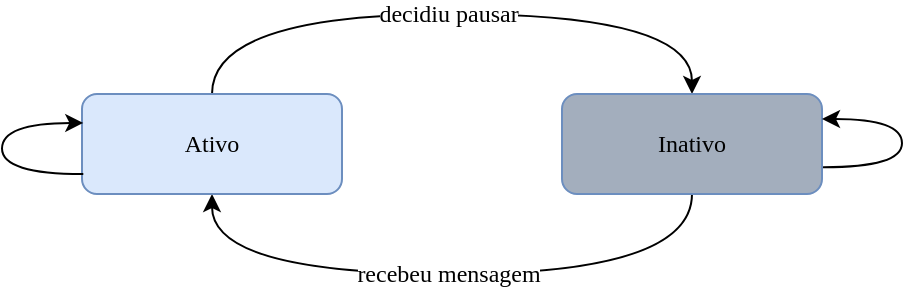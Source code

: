 <mxfile version="12.3.3" type="device" pages="1"><diagram id="Gxy2rJXkRzNFlubr8Fee" name="Page-1"><mxGraphModel dx="545" dy="287" grid="1" gridSize="10" guides="1" tooltips="1" connect="1" arrows="1" fold="1" page="1" pageScale="1" pageWidth="827" pageHeight="1169" math="0" shadow="0" extFonts="Computer Modern^https://fonts.googleapis.com/css?family=Computer+Modern"><root><mxCell id="0"/><mxCell id="1" parent="0"/><mxCell id="bqAf3tBfnoz4MGIUv0Vh-8" style="edgeStyle=orthogonalEdgeStyle;curved=1;rounded=0;orthogonalLoop=1;jettySize=auto;html=1;entryX=0.5;entryY=0;entryDx=0;entryDy=0;fontFamily=Computer Modern;exitX=0.5;exitY=0;exitDx=0;exitDy=0;" edge="1" parent="1" source="bqAf3tBfnoz4MGIUv0Vh-1" target="bqAf3tBfnoz4MGIUv0Vh-2"><mxGeometry relative="1" as="geometry"><Array as="points"><mxPoint x="295" y="90"/><mxPoint x="535" y="90"/></Array></mxGeometry></mxCell><mxCell id="bqAf3tBfnoz4MGIUv0Vh-10" value="decidiu pausar" style="text;html=1;align=center;verticalAlign=middle;resizable=0;points=[];;labelBackgroundColor=#ffffff;fontFamily=Computer Modern;" vertex="1" connectable="0" parent="bqAf3tBfnoz4MGIUv0Vh-8"><mxGeometry x="0.054" y="1" relative="1" as="geometry"><mxPoint x="-10.5" y="1" as="offset"/></mxGeometry></mxCell><mxCell id="bqAf3tBfnoz4MGIUv0Vh-11" style="edgeStyle=orthogonalEdgeStyle;curved=1;rounded=0;orthogonalLoop=1;jettySize=auto;html=1;entryX=0.5;entryY=1;entryDx=0;entryDy=0;fontFamily=Computer Modern;exitX=0.5;exitY=1;exitDx=0;exitDy=0;startArrow=classic;startFill=1;endArrow=none;endFill=0;" edge="1" parent="1" source="bqAf3tBfnoz4MGIUv0Vh-1" target="bqAf3tBfnoz4MGIUv0Vh-2"><mxGeometry relative="1" as="geometry"><Array as="points"><mxPoint x="295" y="220"/><mxPoint x="535" y="220"/></Array></mxGeometry></mxCell><mxCell id="bqAf3tBfnoz4MGIUv0Vh-12" value="recebeu mensagem" style="text;html=1;align=center;verticalAlign=middle;resizable=0;points=[];;labelBackgroundColor=#ffffff;fontFamily=Computer Modern;" vertex="1" connectable="0" parent="bqAf3tBfnoz4MGIUv0Vh-11"><mxGeometry x="-0.028" relative="1" as="geometry"><mxPoint x="2.5" as="offset"/></mxGeometry></mxCell><mxCell id="bqAf3tBfnoz4MGIUv0Vh-1" value="Ativo" style="rounded=1;whiteSpace=wrap;html=1;fontFamily=Computer Modern;fillColor=#dae8fc;strokeColor=#6c8ebf;" vertex="1" parent="1"><mxGeometry x="230" y="130" width="130" height="50" as="geometry"/></mxCell><mxCell id="bqAf3tBfnoz4MGIUv0Vh-2" value="Inativo" style="rounded=1;whiteSpace=wrap;html=1;fontFamily=Computer Modern;fillColor=#A3AEBD;strokeColor=#6c8ebf;" vertex="1" parent="1"><mxGeometry x="470" y="130" width="130" height="50" as="geometry"/></mxCell><mxCell id="bqAf3tBfnoz4MGIUv0Vh-15" style="edgeStyle=orthogonalEdgeStyle;curved=1;rounded=0;orthogonalLoop=1;jettySize=auto;html=1;entryX=0.005;entryY=0.801;entryDx=0;entryDy=0;entryPerimeter=0;startArrow=classic;startFill=1;endArrow=none;endFill=0;fontFamily=Computer Modern;exitX=0.005;exitY=0.289;exitDx=0;exitDy=0;exitPerimeter=0;" edge="1" parent="1" source="bqAf3tBfnoz4MGIUv0Vh-1" target="bqAf3tBfnoz4MGIUv0Vh-1"><mxGeometry relative="1" as="geometry"><Array as="points"><mxPoint x="190" y="144"/><mxPoint x="190" y="170"/></Array></mxGeometry></mxCell><mxCell id="bqAf3tBfnoz4MGIUv0Vh-16" style="edgeStyle=orthogonalEdgeStyle;curved=1;rounded=0;orthogonalLoop=1;jettySize=auto;html=1;startArrow=classic;startFill=1;endArrow=none;endFill=0;fontFamily=Computer Modern;exitX=1;exitY=0.25;exitDx=0;exitDy=0;entryX=1.004;entryY=0.733;entryDx=0;entryDy=0;entryPerimeter=0;" edge="1" parent="1" source="bqAf3tBfnoz4MGIUv0Vh-2" target="bqAf3tBfnoz4MGIUv0Vh-2"><mxGeometry relative="1" as="geometry"><mxPoint x="650.8" y="139.9" as="sourcePoint"/><mxPoint x="600" y="167" as="targetPoint"/><Array as="points"><mxPoint x="640" y="143"/><mxPoint x="640" y="167"/></Array></mxGeometry></mxCell></root></mxGraphModel></diagram></mxfile>
